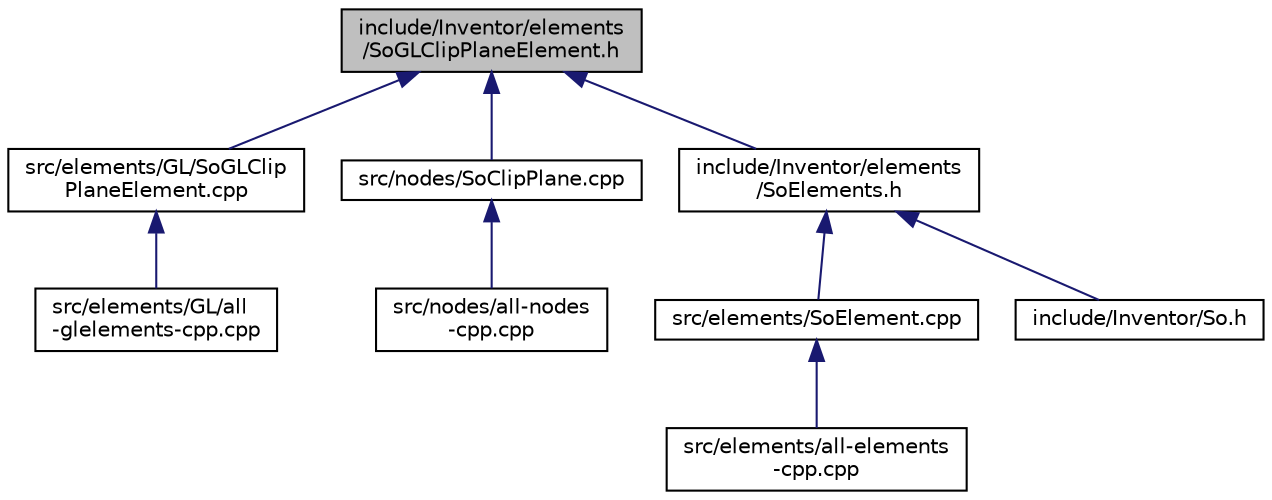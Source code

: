 digraph "include/Inventor/elements/SoGLClipPlaneElement.h"
{
 // LATEX_PDF_SIZE
  edge [fontname="Helvetica",fontsize="10",labelfontname="Helvetica",labelfontsize="10"];
  node [fontname="Helvetica",fontsize="10",shape=record];
  Node1 [label="include/Inventor/elements\l/SoGLClipPlaneElement.h",height=0.2,width=0.4,color="black", fillcolor="grey75", style="filled", fontcolor="black",tooltip=" "];
  Node1 -> Node2 [dir="back",color="midnightblue",fontsize="10",style="solid",fontname="Helvetica"];
  Node2 [label="src/elements/GL/SoGLClip\lPlaneElement.cpp",height=0.2,width=0.4,color="black", fillcolor="white", style="filled",URL="$SoGLClipPlaneElement_8cpp.html",tooltip=" "];
  Node2 -> Node3 [dir="back",color="midnightblue",fontsize="10",style="solid",fontname="Helvetica"];
  Node3 [label="src/elements/GL/all\l-glelements-cpp.cpp",height=0.2,width=0.4,color="black", fillcolor="white", style="filled",URL="$all-glelements-cpp_8cpp.html",tooltip=" "];
  Node1 -> Node4 [dir="back",color="midnightblue",fontsize="10",style="solid",fontname="Helvetica"];
  Node4 [label="src/nodes/SoClipPlane.cpp",height=0.2,width=0.4,color="black", fillcolor="white", style="filled",URL="$SoClipPlane_8cpp.html",tooltip=" "];
  Node4 -> Node5 [dir="back",color="midnightblue",fontsize="10",style="solid",fontname="Helvetica"];
  Node5 [label="src/nodes/all-nodes\l-cpp.cpp",height=0.2,width=0.4,color="black", fillcolor="white", style="filled",URL="$all-nodes-cpp_8cpp.html",tooltip=" "];
  Node1 -> Node6 [dir="back",color="midnightblue",fontsize="10",style="solid",fontname="Helvetica"];
  Node6 [label="include/Inventor/elements\l/SoElements.h",height=0.2,width=0.4,color="black", fillcolor="white", style="filled",URL="$SoElements_8h.html",tooltip=" "];
  Node6 -> Node7 [dir="back",color="midnightblue",fontsize="10",style="solid",fontname="Helvetica"];
  Node7 [label="src/elements/SoElement.cpp",height=0.2,width=0.4,color="black", fillcolor="white", style="filled",URL="$SoElement_8cpp.html",tooltip=" "];
  Node7 -> Node8 [dir="back",color="midnightblue",fontsize="10",style="solid",fontname="Helvetica"];
  Node8 [label="src/elements/all-elements\l-cpp.cpp",height=0.2,width=0.4,color="black", fillcolor="white", style="filled",URL="$all-elements-cpp_8cpp.html",tooltip=" "];
  Node6 -> Node9 [dir="back",color="midnightblue",fontsize="10",style="solid",fontname="Helvetica"];
  Node9 [label="include/Inventor/So.h",height=0.2,width=0.4,color="black", fillcolor="white", style="filled",URL="$So_8h.html",tooltip=" "];
}
